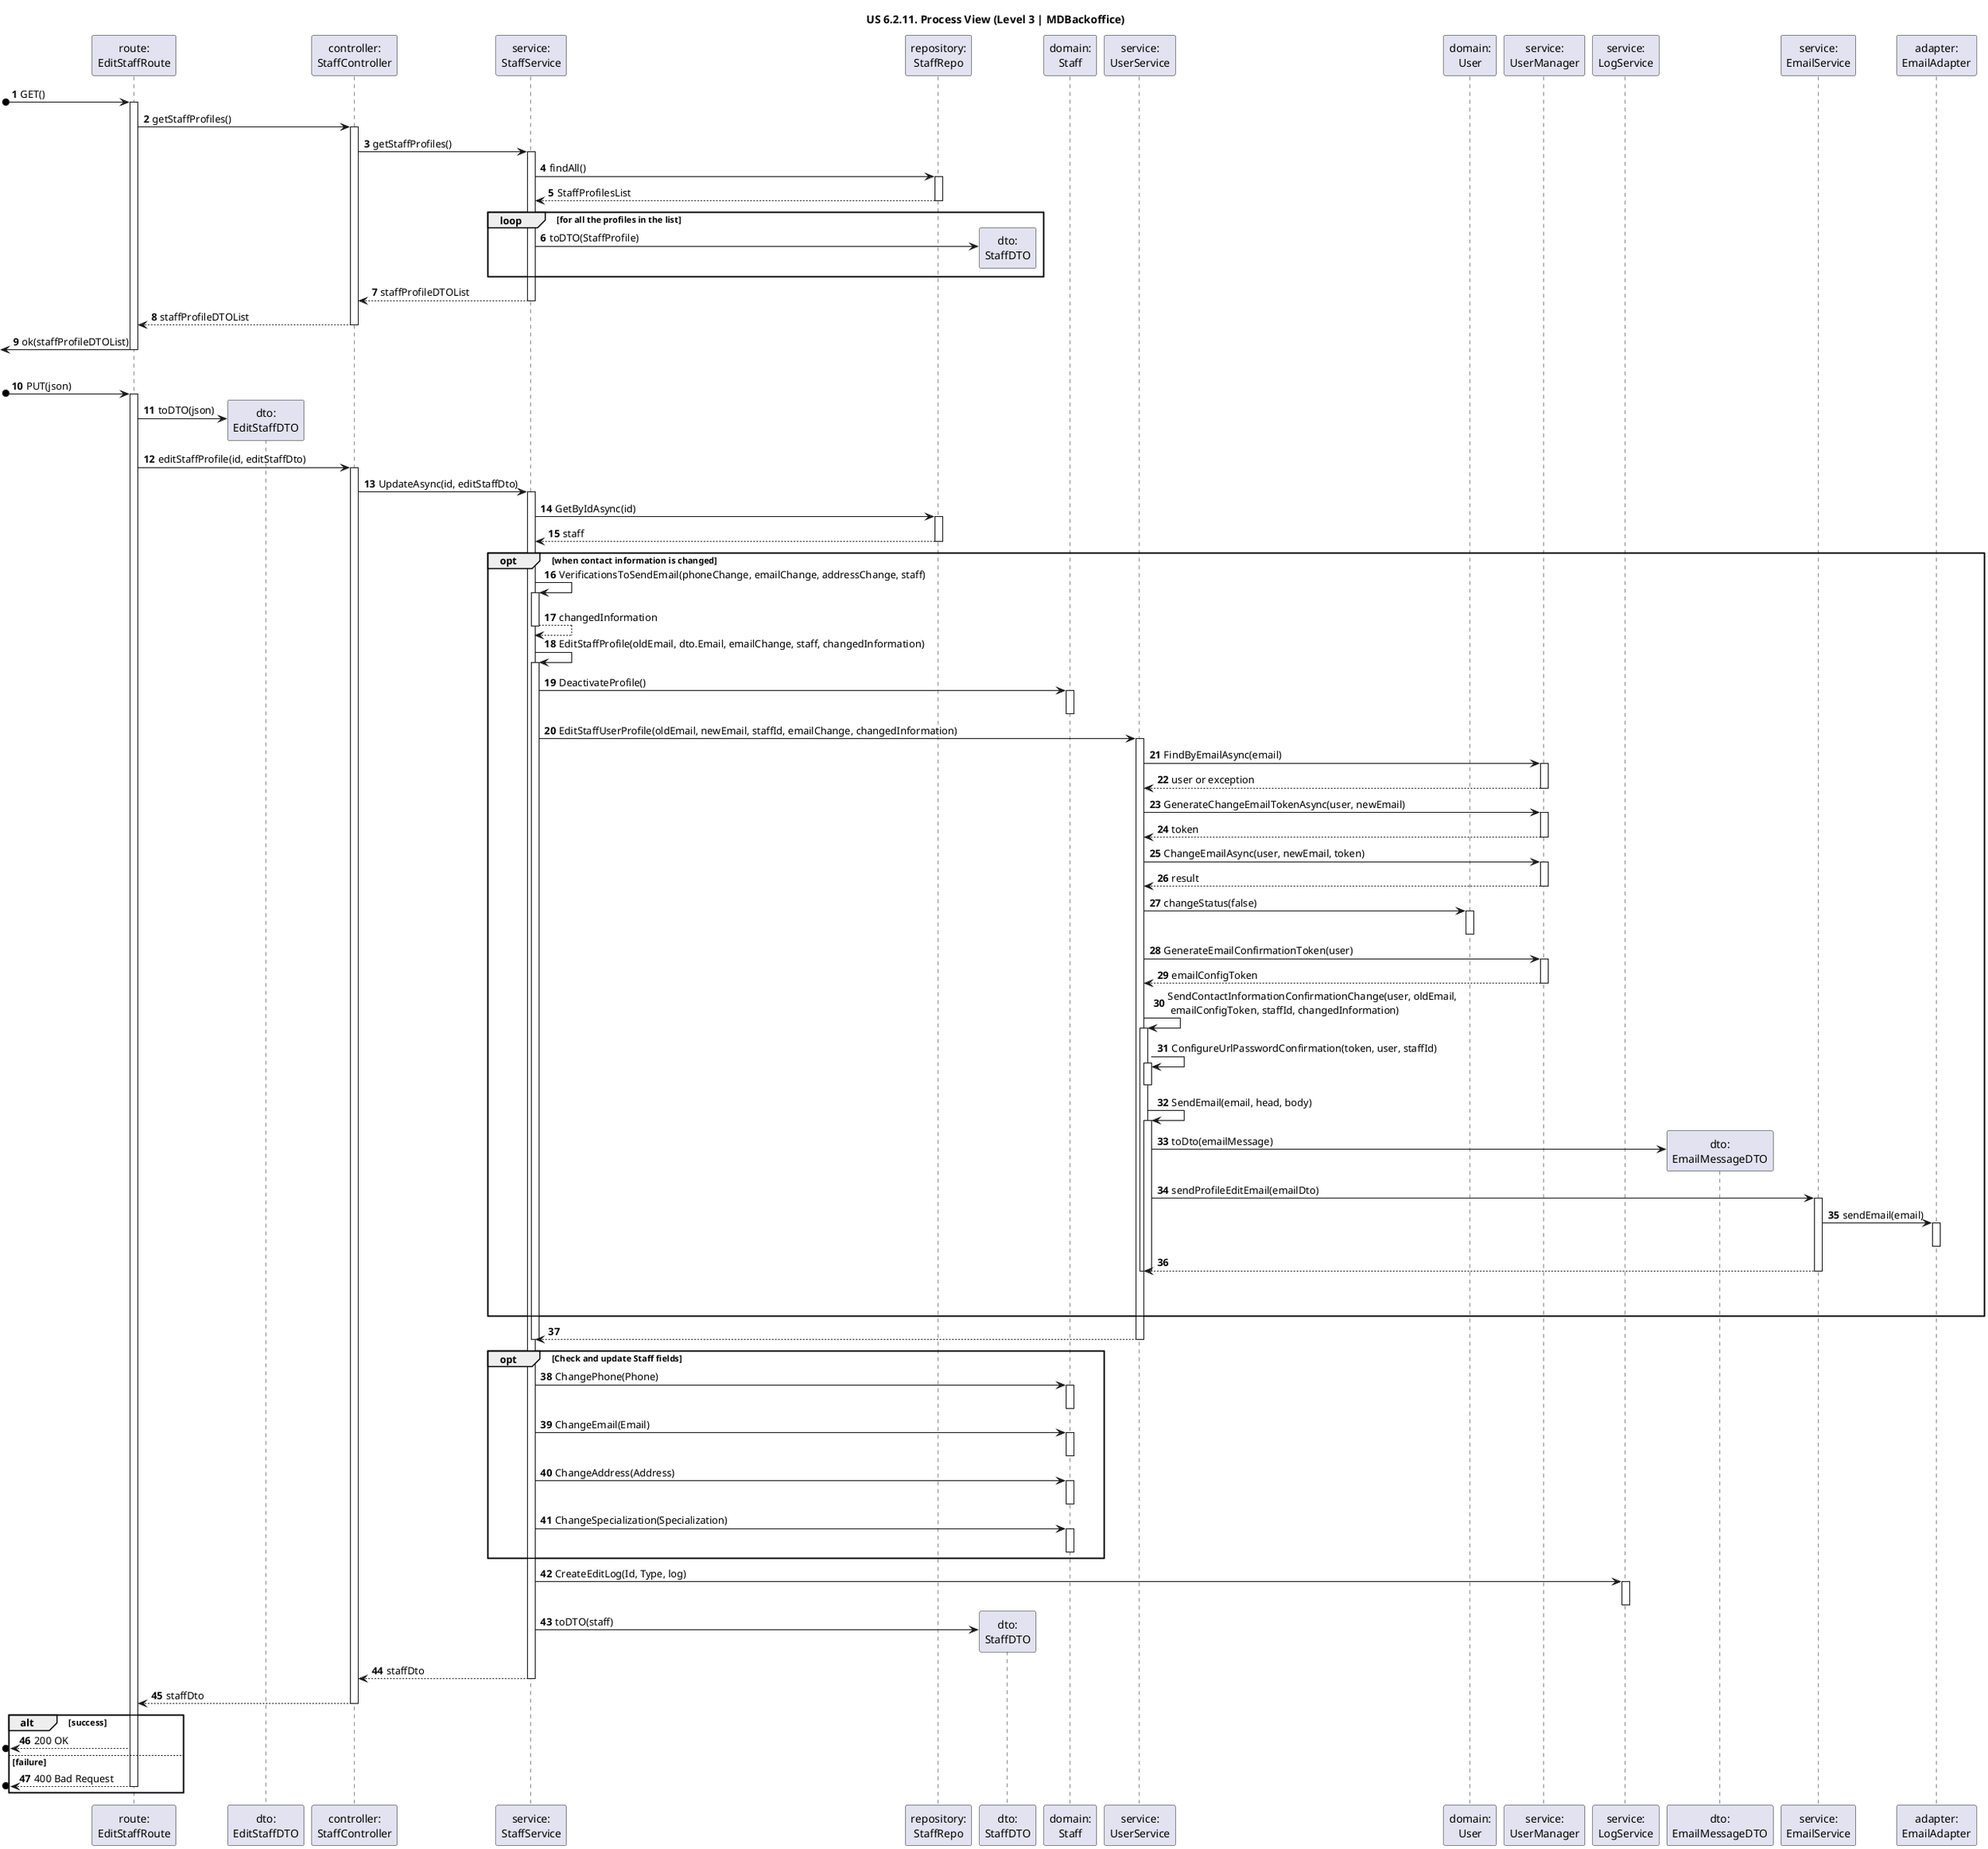 @startuml
'https://plantuml.com/sequence-diagram

title "US 6.2.11. Process View (Level 3 | MDBackoffice)"

autonumber

participant "route:\nEditStaffRoute" as ROUTE
participant "dto:\nEditStaffDTO" as UpdateDTO
participant "controller:\nStaffController" as CTRL

participant "service:\nStaffService" as SER
participant "repository:\nStaffRepo" as REPO
participant "dto:\nStaffDTO" as DTO
participant "domain:\nStaff" as Staff
participant "service:\nUserService" as UserServ
participant "domain:\nUser" as USER
participant "service:\nUserManager" as UserMan

participant "service:\nLogService" as logService

participant "dto:\nEmailMessageDTO" as EmailMessDTO

participant "service:\nEmailService" as EMAILServ
participant "adapter:\nEmailAdapter" as EMAILAdapt




[o-> ROUTE : GET()
activate ROUTE

ROUTE -> CTRL : getStaffProfiles()
activate CTRL

CTRL -> SER : getStaffProfiles()
activate SER

SER -> REPO : findAll()
activate REPO

REPO --> SER : StaffProfilesList
deactivate REPO

loop for all the profiles in the list
SER -> DTO ** : toDTO(StaffProfile)


end loop

SER --> CTRL : staffProfileDTOList
deactivate SER

CTRL --> ROUTE : staffProfileDTOList
deactivate CTRL

<- ROUTE : ok(staffProfileDTOList)
deactivate ROUTE

|||

[o-> ROUTE : PUT(json)
activate ROUTE

ROUTE -> UpdateDTO ** : toDTO(json)


ROUTE -> CTRL : editStaffProfile(id, editStaffDto)
activate CTRL

CTRL -> SER : UpdateAsync(id, editStaffDto)
activate SER

SER -> REPO : GetByIdAsync(id)
activate REPO

REPO --> SER : staff
deactivate REPO

opt when contact information is changed

SER -> SER : VerificationsToSendEmail(phoneChange, emailChange, addressChange, staff)
activate SER

SER --> SER : changedInformation
deactivate SER

SER -> SER : EditStaffProfile(oldEmail, dto.Email, emailChange, staff, changedInformation)
activate SER

SER -> Staff : DeactivateProfile()
activate Staff
deactivate Staff

SER -> UserServ : EditStaffUserProfile(oldEmail, newEmail, staffId, emailChange, changedInformation)
activate UserServ

UserServ -> UserMan : FindByEmailAsync(email)
activate UserMan

UserMan --> UserServ : user or exception
deactivate UserMan

UserServ -> UserMan : GenerateChangeEmailTokenAsync(user, newEmail)
activate UserMan
UserMan --> UserServ : token
deactivate UserMan

UserServ -> UserMan : ChangeEmailAsync(user, newEmail, token)
activate UserMan
UserMan --> UserServ : result
deactivate UserMan

UserServ -> USER : changeStatus(false)
activate USER
deactivate USER

UserServ -> UserMan : GenerateEmailConfirmationToken(user)
activate UserMan
UserMan --> UserServ : emailConfigToken
deactivate UserMan

UserServ -> UserServ : SendContactInformationConfirmationChange(user, oldEmail,\n emailConfigToken, staffId, changedInformation)
activate UserServ

UserServ -> UserServ : ConfigureUrlPasswordConfirmation(token, user, staffId)
activate UserServ
deactivate UserServ

UserServ -> UserServ : SendEmail(email, head, body)
activate UserServ

UserServ -> EmailMessDTO** : toDto(emailMessage)

UserServ -> EMAILServ : sendProfileEditEmail(emailDto)
activate EMAILServ

EMAILServ -> EMAILAdapt : sendEmail(email)
activate EMAILAdapt
deactivate EMAILAdapt

EMAILServ --> UserServ :
deactivate EMAILServ

deactivate UserServ
|||
deactivate UserServ
|||
end opt

UserServ --> SER :
deactivate UserServ
deactivate SER

opt Check and update Staff fields
SER -> Staff : ChangePhone(Phone)
activate Staff
deactivate Staff

SER -> Staff : ChangeEmail(Email)
activate Staff
deactivate Staff

SER -> Staff : ChangeAddress(Address)
activate Staff
deactivate Staff

SER -> Staff : ChangeSpecialization(Specialization)
activate Staff
deactivate Staff
end opt

SER -> logService : CreateEditLog(Id, Type, log)
activate logService
deactivate logService

SER -> DTO ** : toDTO(staff)

SER --> CTRL : staffDto
deactivate SER


CTRL --> ROUTE : staffDto
deactivate CTRL

alt success
[o<-- ROUTE : 200 OK

else failure

[o<-- ROUTE : 400 Bad Request
deactivate ROUTE
end alt




@enduml